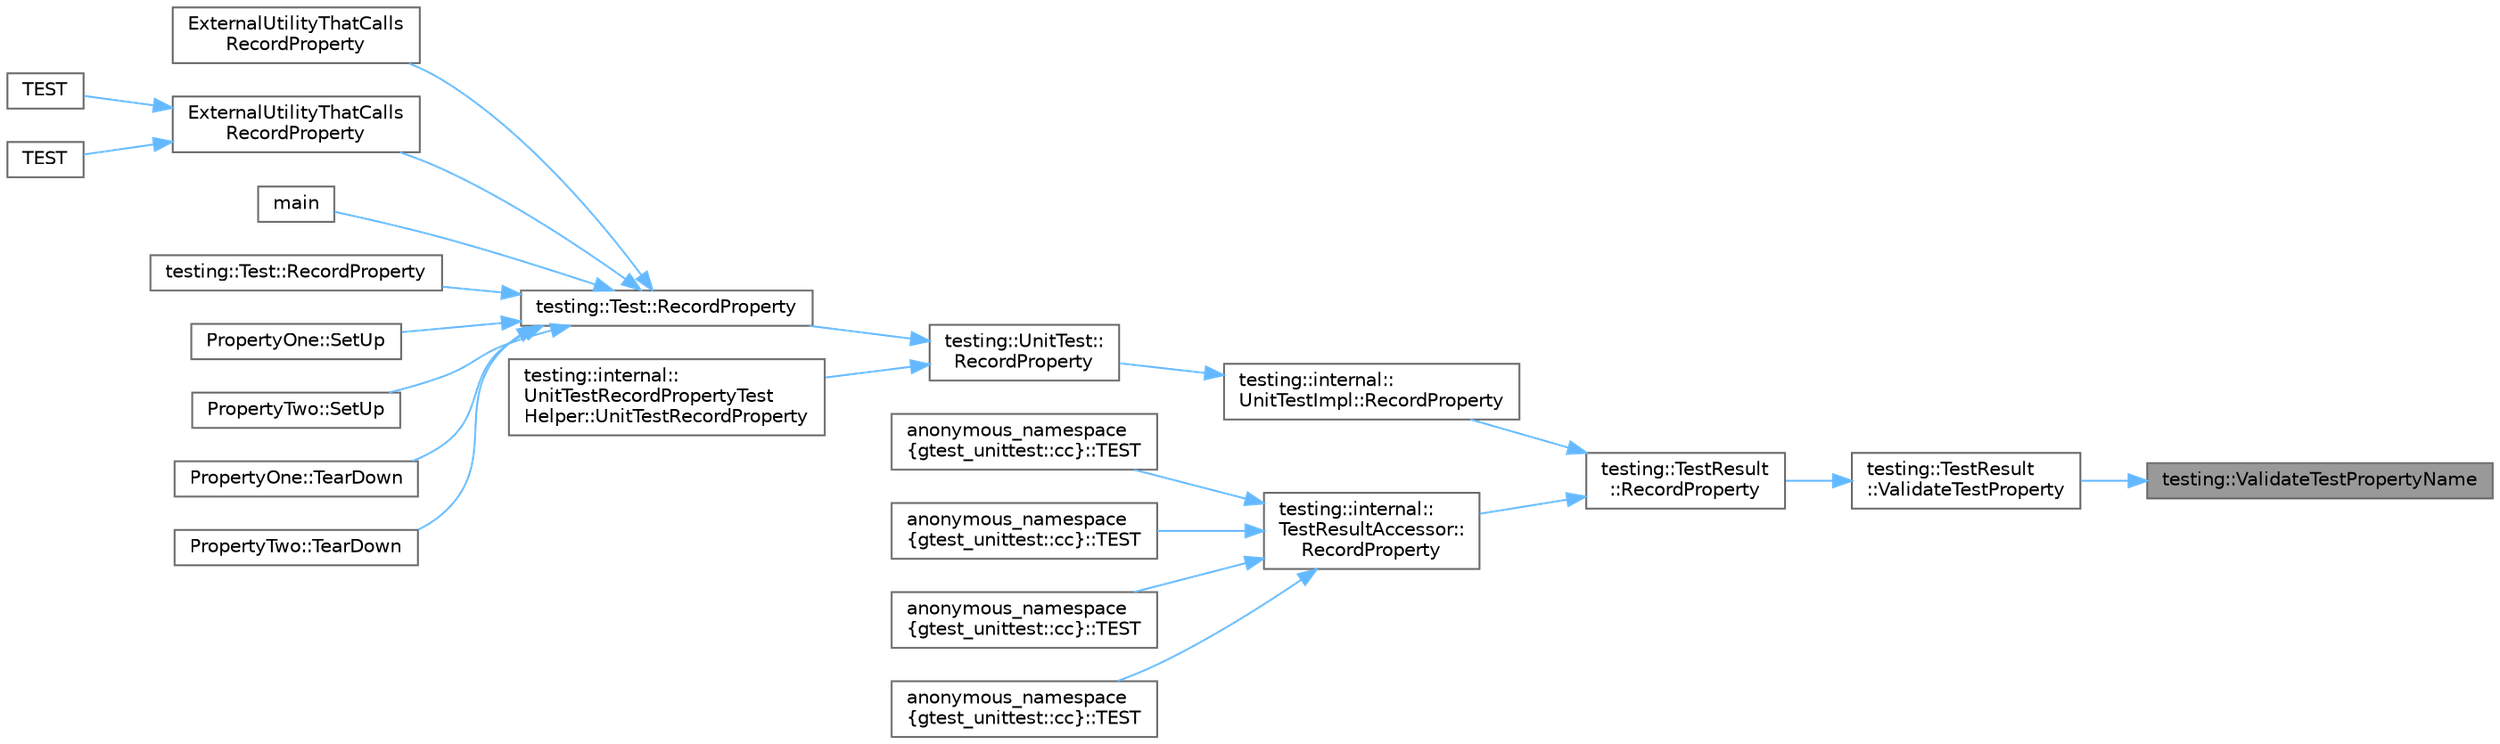 digraph "testing::ValidateTestPropertyName"
{
 // LATEX_PDF_SIZE
  bgcolor="transparent";
  edge [fontname=Helvetica,fontsize=10,labelfontname=Helvetica,labelfontsize=10];
  node [fontname=Helvetica,fontsize=10,shape=box,height=0.2,width=0.4];
  rankdir="RL";
  Node1 [id="Node000001",label="testing::ValidateTestPropertyName",height=0.2,width=0.4,color="gray40", fillcolor="grey60", style="filled", fontcolor="black",tooltip=" "];
  Node1 -> Node2 [id="edge1_Node000001_Node000002",dir="back",color="steelblue1",style="solid",tooltip=" "];
  Node2 [id="Node000002",label="testing::TestResult\l::ValidateTestProperty",height=0.2,width=0.4,color="grey40", fillcolor="white", style="filled",URL="$classtesting_1_1_test_result.html#a818c06cd2bfc00d6c81b0cebca044cb1",tooltip=" "];
  Node2 -> Node3 [id="edge2_Node000002_Node000003",dir="back",color="steelblue1",style="solid",tooltip=" "];
  Node3 [id="Node000003",label="testing::TestResult\l::RecordProperty",height=0.2,width=0.4,color="grey40", fillcolor="white", style="filled",URL="$classtesting_1_1_test_result.html#ac253b0fd7ea70f457e9517e415eac32d",tooltip=" "];
  Node3 -> Node4 [id="edge3_Node000003_Node000004",dir="back",color="steelblue1",style="solid",tooltip=" "];
  Node4 [id="Node000004",label="testing::internal::\lUnitTestImpl::RecordProperty",height=0.2,width=0.4,color="grey40", fillcolor="white", style="filled",URL="$classtesting_1_1internal_1_1_unit_test_impl.html#a15e4af4df167d2504decbc8fcc108a6f",tooltip=" "];
  Node4 -> Node5 [id="edge4_Node000004_Node000005",dir="back",color="steelblue1",style="solid",tooltip=" "];
  Node5 [id="Node000005",label="testing::UnitTest::\lRecordProperty",height=0.2,width=0.4,color="grey40", fillcolor="white", style="filled",URL="$classtesting_1_1_unit_test.html#a2c96a4a02c34095e07c6999e7686367f",tooltip=" "];
  Node5 -> Node6 [id="edge5_Node000005_Node000006",dir="back",color="steelblue1",style="solid",tooltip=" "];
  Node6 [id="Node000006",label="testing::Test::RecordProperty",height=0.2,width=0.4,color="grey40", fillcolor="white", style="filled",URL="$classtesting_1_1_test.html#a1559ce1c83f56993b582650c091535a7",tooltip=" "];
  Node6 -> Node7 [id="edge6_Node000006_Node000007",dir="back",color="steelblue1",style="solid",tooltip=" "];
  Node7 [id="Node000007",label="ExternalUtilityThatCalls\lRecordProperty",height=0.2,width=0.4,color="grey40", fillcolor="white", style="filled",URL="$gtest__xml__output__unittest___8cc.html#a88d769551f5ca79a6668f6ef64a1abdd",tooltip=" "];
  Node6 -> Node8 [id="edge7_Node000006_Node000008",dir="back",color="steelblue1",style="solid",tooltip=" "];
  Node8 [id="Node000008",label="ExternalUtilityThatCalls\lRecordProperty",height=0.2,width=0.4,color="grey40", fillcolor="white", style="filled",URL="$gtest__xml__output__unittest___8cc.html#a8a5eb3769c1d7482bf69f3a03862c6a6",tooltip=" "];
  Node8 -> Node9 [id="edge8_Node000008_Node000009",dir="back",color="steelblue1",style="solid",tooltip=" "];
  Node9 [id="Node000009",label="TEST",height=0.2,width=0.4,color="grey40", fillcolor="white", style="filled",URL="$gtest__xml__output__unittest___8cc.html#abe7f5c93beecd6501a7b6ccf838f5b10",tooltip=" "];
  Node8 -> Node10 [id="edge9_Node000008_Node000010",dir="back",color="steelblue1",style="solid",tooltip=" "];
  Node10 [id="Node000010",label="TEST",height=0.2,width=0.4,color="grey40", fillcolor="white", style="filled",URL="$gtest__xml__output__unittest___8cc.html#aabb1993df586239008c66c29009a8b72",tooltip=" "];
  Node6 -> Node11 [id="edge10_Node000006_Node000011",dir="back",color="steelblue1",style="solid",tooltip=" "];
  Node11 [id="Node000011",label="main",height=0.2,width=0.4,color="grey40", fillcolor="white", style="filled",URL="$gtest__xml__output__unittest___8cc.html#a3c04138a5bfe5d72780bb7e82a18e627",tooltip=" "];
  Node6 -> Node12 [id="edge11_Node000006_Node000012",dir="back",color="steelblue1",style="solid",tooltip=" "];
  Node12 [id="Node000012",label="testing::Test::RecordProperty",height=0.2,width=0.4,color="grey40", fillcolor="white", style="filled",URL="$classtesting_1_1_test.html#a373da47b491b1e64e355d22d6ec99b5b",tooltip=" "];
  Node6 -> Node13 [id="edge12_Node000006_Node000013",dir="back",color="steelblue1",style="solid",tooltip=" "];
  Node13 [id="Node000013",label="PropertyOne::SetUp",height=0.2,width=0.4,color="grey40", fillcolor="white", style="filled",URL="$class_property_one.html#a9cb7d7cb508d5f1a6fc7cfead81ebc2b",tooltip=" "];
  Node6 -> Node14 [id="edge13_Node000006_Node000014",dir="back",color="steelblue1",style="solid",tooltip=" "];
  Node14 [id="Node000014",label="PropertyTwo::SetUp",height=0.2,width=0.4,color="grey40", fillcolor="white", style="filled",URL="$class_property_two.html#aa3ab39cf4e6c751cb0788c575bf92ca2",tooltip=" "];
  Node6 -> Node15 [id="edge14_Node000006_Node000015",dir="back",color="steelblue1",style="solid",tooltip=" "];
  Node15 [id="Node000015",label="PropertyOne::TearDown",height=0.2,width=0.4,color="grey40", fillcolor="white", style="filled",URL="$class_property_one.html#a3ed895113848403d5ea27f52a1bb0545",tooltip=" "];
  Node6 -> Node16 [id="edge15_Node000006_Node000016",dir="back",color="steelblue1",style="solid",tooltip=" "];
  Node16 [id="Node000016",label="PropertyTwo::TearDown",height=0.2,width=0.4,color="grey40", fillcolor="white", style="filled",URL="$class_property_two.html#aa4ffb2b9dddeba69f0f9baf133f06ef2",tooltip=" "];
  Node5 -> Node17 [id="edge16_Node000005_Node000017",dir="back",color="steelblue1",style="solid",tooltip=" "];
  Node17 [id="Node000017",label="testing::internal::\lUnitTestRecordPropertyTest\lHelper::UnitTestRecordProperty",height=0.2,width=0.4,color="grey40", fillcolor="white", style="filled",URL="$classtesting_1_1internal_1_1_unit_test_record_property_test_helper.html#a9c5432d080faf13a1db6baff0a2944f4",tooltip=" "];
  Node3 -> Node18 [id="edge17_Node000003_Node000018",dir="back",color="steelblue1",style="solid",tooltip=" "];
  Node18 [id="Node000018",label="testing::internal::\lTestResultAccessor::\lRecordProperty",height=0.2,width=0.4,color="grey40", fillcolor="white", style="filled",URL="$classtesting_1_1internal_1_1_test_result_accessor.html#abcc4b32d1b201eeef92f0ec0ae161cf9",tooltip=" "];
  Node18 -> Node19 [id="edge18_Node000018_Node000019",dir="back",color="steelblue1",style="solid",tooltip=" "];
  Node19 [id="Node000019",label="anonymous_namespace\l\{gtest_unittest::cc\}::TEST",height=0.2,width=0.4,color="grey40", fillcolor="white", style="filled",URL="$namespaceanonymous__namespace_02gtest__unittest_8cc_03.html#a89d86076a279c217e3200abb883ddfc1",tooltip=" "];
  Node18 -> Node20 [id="edge19_Node000018_Node000020",dir="back",color="steelblue1",style="solid",tooltip=" "];
  Node20 [id="Node000020",label="anonymous_namespace\l\{gtest_unittest::cc\}::TEST",height=0.2,width=0.4,color="grey40", fillcolor="white", style="filled",URL="$namespaceanonymous__namespace_02gtest__unittest_8cc_03.html#a1d4887f23362a04ae8c26614b108504c",tooltip=" "];
  Node18 -> Node21 [id="edge20_Node000018_Node000021",dir="back",color="steelblue1",style="solid",tooltip=" "];
  Node21 [id="Node000021",label="anonymous_namespace\l\{gtest_unittest::cc\}::TEST",height=0.2,width=0.4,color="grey40", fillcolor="white", style="filled",URL="$namespaceanonymous__namespace_02gtest__unittest_8cc_03.html#a5bdf3f42a8e8b4c6cf6c987258888ff8",tooltip=" "];
  Node18 -> Node22 [id="edge21_Node000018_Node000022",dir="back",color="steelblue1",style="solid",tooltip=" "];
  Node22 [id="Node000022",label="anonymous_namespace\l\{gtest_unittest::cc\}::TEST",height=0.2,width=0.4,color="grey40", fillcolor="white", style="filled",URL="$namespaceanonymous__namespace_02gtest__unittest_8cc_03.html#af173e28d6e5b16227f333d1adfd33de2",tooltip=" "];
}
